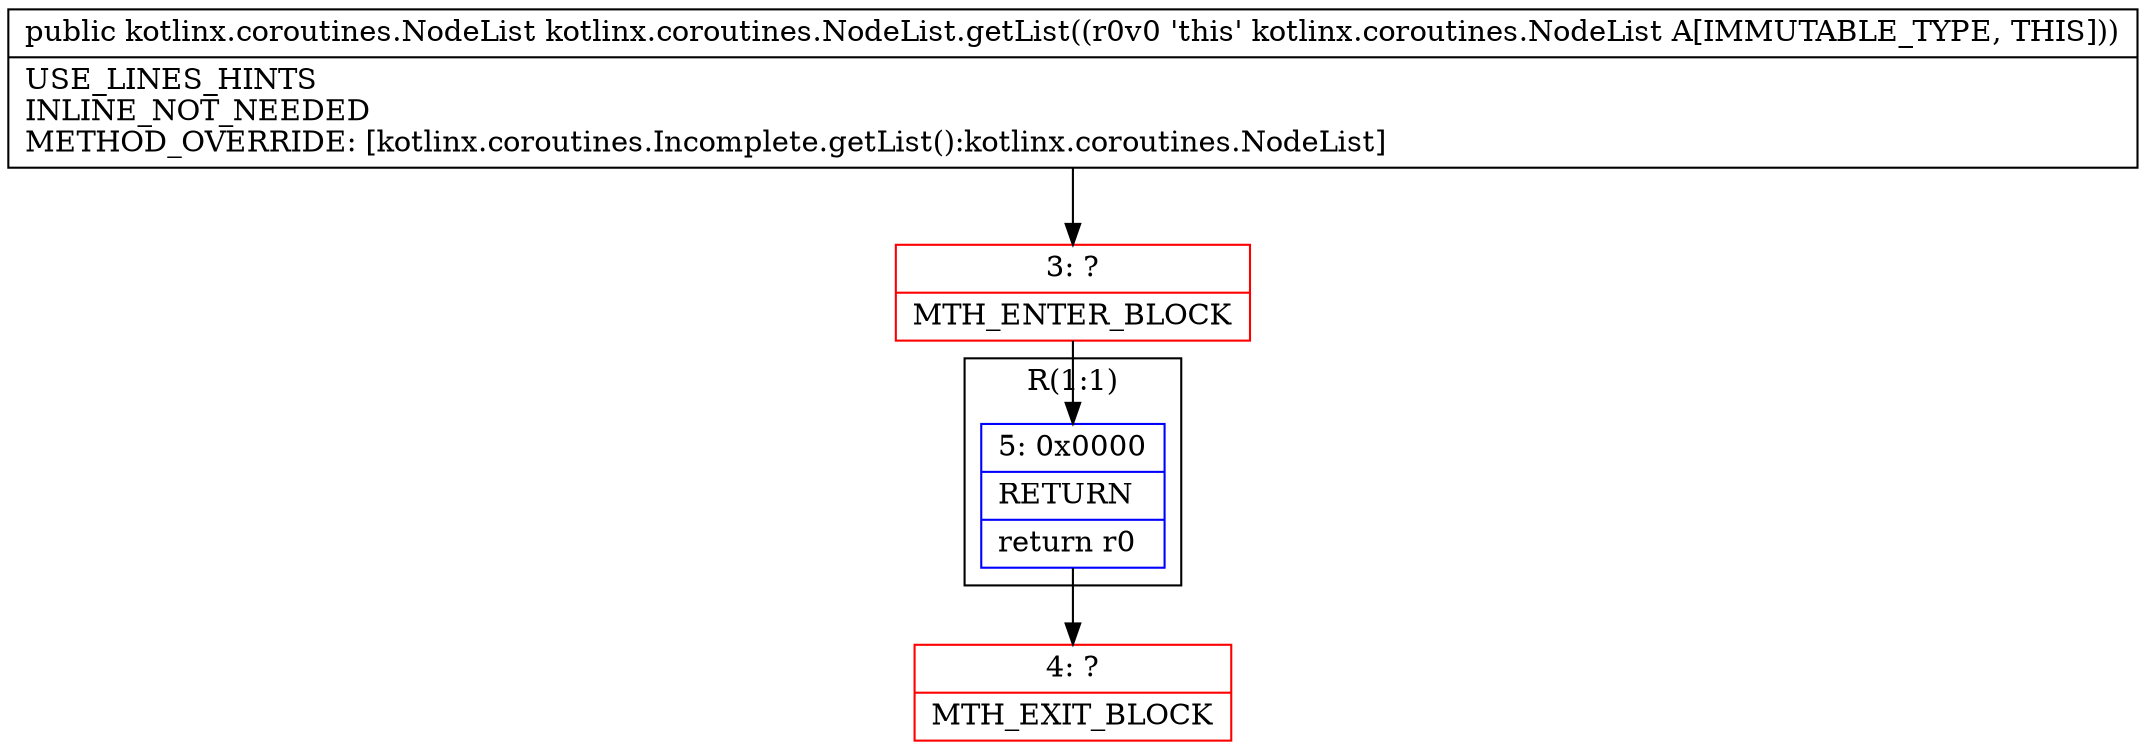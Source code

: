 digraph "CFG forkotlinx.coroutines.NodeList.getList()Lkotlinx\/coroutines\/NodeList;" {
subgraph cluster_Region_679961608 {
label = "R(1:1)";
node [shape=record,color=blue];
Node_5 [shape=record,label="{5\:\ 0x0000|RETURN\l|return r0\l}"];
}
Node_3 [shape=record,color=red,label="{3\:\ ?|MTH_ENTER_BLOCK\l}"];
Node_4 [shape=record,color=red,label="{4\:\ ?|MTH_EXIT_BLOCK\l}"];
MethodNode[shape=record,label="{public kotlinx.coroutines.NodeList kotlinx.coroutines.NodeList.getList((r0v0 'this' kotlinx.coroutines.NodeList A[IMMUTABLE_TYPE, THIS]))  | USE_LINES_HINTS\lINLINE_NOT_NEEDED\lMETHOD_OVERRIDE: [kotlinx.coroutines.Incomplete.getList():kotlinx.coroutines.NodeList]\l}"];
MethodNode -> Node_3;Node_5 -> Node_4;
Node_3 -> Node_5;
}

